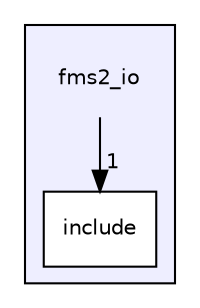 digraph "fms2_io" {
  compound=true
  node [ fontsize="10", fontname="Helvetica"];
  edge [ labelfontsize="10", labelfontname="Helvetica"];
  subgraph clusterdir_0b23f86593b5beae7fad04a40cca3c16 {
    graph [ bgcolor="#eeeeff", pencolor="black", label="" URL="dir_0b23f86593b5beae7fad04a40cca3c16.html"];
    dir_0b23f86593b5beae7fad04a40cca3c16 [shape=plaintext label="fms2_io"];
    dir_731df1d3823ee5b9df3d8fffb0d31a46 [shape=box label="include" color="black" fillcolor="white" style="filled" URL="dir_731df1d3823ee5b9df3d8fffb0d31a46.html"];
  }
  dir_0b23f86593b5beae7fad04a40cca3c16->dir_731df1d3823ee5b9df3d8fffb0d31a46 [headlabel="1", labeldistance=1.5 headhref="dir_000016_000017.html"];
}

